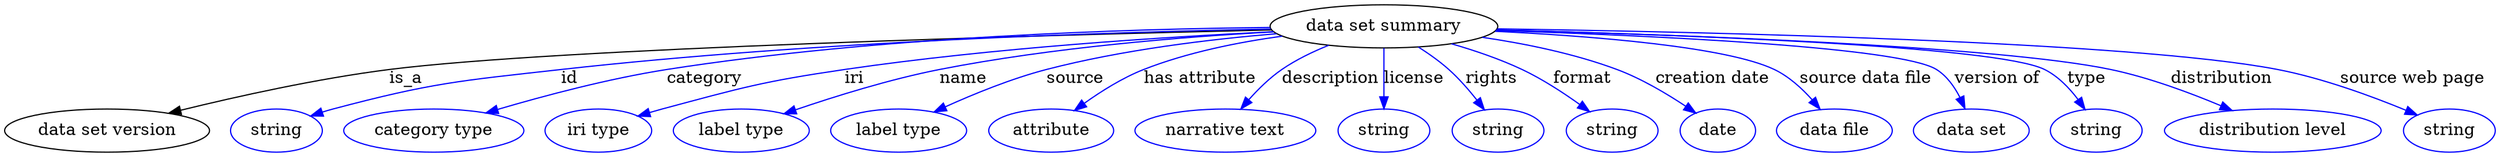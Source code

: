 digraph {
	graph [bb="0,0,1703.2,123"];
	node [label="\N"];
	"data set summary"	 [height=0.5,
		label="data set summary",
		pos="934.64,105",
		width=2.0401];
	"data set version"	 [height=0.5,
		pos="65.644,18",
		width=1.8234];
	"data set summary" -> "data set version"	 [label=is_a,
		lp="271.64,61.5",
		pos="e,108.11,31.768 861.63,102.97 711.91,98.495 374.62,86.76 260.64,69 211.61,61.359 157.05,46.531 118.15,34.825"];
	id	 [color=blue,
		height=0.5,
		label=string,
		pos="179.64,18",
		width=0.84854];
	"data set summary" -> id	 [color=blue,
		label=id,
		lp="387.14,61.5",
		pos="e,203.42,29.735 861.42,103.4 755.26,100.36 552.58,91.866 381.64,69 308.81,59.258 289.58,58.548 219.64,36 217.38,35.27 215.08,34.451 \
212.77,33.575",
		style=solid];
	category	 [color=blue,
		height=0.5,
		label="category type",
		pos="286.64,18",
		width=1.6249];
	"data set summary" -> category	 [color=blue,
		label=category,
		lp="481.14,61.5",
		pos="e,324.44,31.828 862.36,101.45 748.65,95.537 533.19,82.948 457.64,69 415.08,61.141 368.05,46.671 334.1,35.146",
		style=solid];
	iri	 [color=blue,
		height=0.5,
		label="iri type",
		pos="399.64,18",
		width=1.011];
	"data set summary" -> iri	 [color=blue,
		label=iri,
		lp="588.14,61.5",
		pos="e,427.65,29.651 863.26,100.59 791.68,95.495 678.49,85.608 581.64,69 520.34,58.487 504.96,54.708 445.64,36 442.88,35.129 440.05,34.176 \
437.22,33.175",
		style=solid];
	name	 [color=blue,
		height=0.5,
		label="label type",
		pos="499.64,18",
		width=1.2638];
	"data set summary" -> name	 [color=blue,
		label=name,
		lp="663.14,61.5",
		pos="e,531.42,31.099 863.75,100.22 805.22,95.289 720.28,85.879 647.64,69 610.78,60.434 570.23,46.096 540.91,34.8",
		style=solid];
	source	 [color=blue,
		height=0.5,
		label="label type",
		pos="608.64,18",
		width=1.2638];
	"data set summary" -> source	 [color=blue,
		label=source,
		lp="737.64,61.5",
		pos="e,635.22,32.647 866.28,98.238 823.49,92.863 767.58,83.738 719.64,69 693.51,60.965 665.55,48.088 644.23,37.284",
		style=solid];
	"has attribute"	 [color=blue,
		height=0.5,
		label=attribute,
		pos="712.64,18",
		width=1.1193];
	"data set summary" -> "has attribute"	 [color=blue,
		label="has attribute",
		lp="818.14,61.5",
		pos="e,731.27,34.226 871.95,95.48 844.37,89.908 812.08,81.448 784.64,69 768.51,61.68 752.26,50.563 739.29,40.576",
		style=solid];
	description	 [color=blue,
		height=0.5,
		label="narrative text",
		pos="828.64,18",
		width=1.6068];
	"data set summary" -> description	 [color=blue,
		label=description,
		lp="900.14,61.5",
		pos="e,840.45,35.99 899.97,89.017 889.67,83.442 878.72,76.643 869.64,69 861.17,61.867 853.2,52.769 846.59,44.238",
		style=solid];
	license	 [color=blue,
		height=0.5,
		label=string,
		pos="934.64,18",
		width=0.84854];
	"data set summary" -> license	 [color=blue,
		label=license,
		lp="953.64,61.5",
		pos="e,934.64,36.003 934.64,86.974 934.64,75.192 934.64,59.561 934.64,46.158",
		style=solid];
	rights	 [color=blue,
		height=0.5,
		label=string,
		pos="1013.6,18",
		width=0.84854];
	"data set summary" -> rights	 [color=blue,
		label=rights,
		lp="1005.1,61.5",
		pos="e,1002.6,35.305 956.9,87.604 963.55,81.972 970.65,75.495 976.64,69 983.8,61.241 990.82,52.086 996.78,43.69",
		style=solid];
	format	 [color=blue,
		height=0.5,
		label=string,
		pos="1092.6,18",
		width=0.84854];
	"data set summary" -> format	 [color=blue,
		label=format,
		lp="1065.1,61.5",
		pos="e,1075.3,32.995 977.83,90.373 993.03,84.541 1010,77.245 1024.6,69 1039.6,60.6 1055,49.319 1067.3,39.503",
		style=solid];
	"creation date"	 [color=blue,
		height=0.5,
		label=date,
		pos="1168.6,18",
		width=0.75];
	"data set summary" -> "creation date"	 [color=blue,
		label="creation date",
		lp="1151.6,61.5",
		pos="e,1150.6,31.81 996.79,95.223 1025.2,89.541 1058.8,81.067 1087.6,69 1107,60.899 1127,48.388 1142.2,37.785",
		style=solid];
	"source data file"	 [color=blue,
		height=0.5,
		label="data file",
		pos="1253.6,18",
		width=1.1013];
	"data set summary" -> "source data file"	 [color=blue,
		label="source data file",
		lp="1257.6,61.5",
		pos="e,1238.2,34.593 1004.5,99.399 1068.5,93.504 1158.2,83.115 1190.6,69 1205.4,62.589 1219.5,51.74 1230.7,41.693",
		style=solid];
	"version of"	 [color=blue,
		height=0.5,
		label="data set",
		pos="1348.6,18",
		width=1.0471];
	"data set summary" -> "version of"	 [color=blue,
		label="version of",
		lp="1351.1,61.5",
		pos="e,1338.2,35.54 1006.5,100.83 1106.4,94.591 1277.9,82.165 1303.6,69 1314.9,63.222 1324.7,53.303 1332.2,43.739",
		style=solid];
	type	 [color=blue,
		height=0.5,
		label=string,
		pos="1434.6,18",
		width=0.84854];
	"data set summary" -> type	 [color=blue,
		label=type,
		lp="1416.6,61.5",
		pos="e,1422.6,34.9 1007,101.89 1125.1,96.402 1349.4,84.159 1382.6,69 1395.5,63.12 1407.1,52.617 1416,42.665",
		style=solid];
	distribution	 [color=blue,
		height=0.5,
		label="distribution level",
		pos="1553.6,18",
		width=1.9679];
	"data set summary" -> distribution	 [color=blue,
		label=distribution,
		lp="1509.1,61.5",
		pos="e,1522.8,34.345 1007.9,102.63 1126.3,98.32 1354.1,87.838 1432.6,69 1460.7,62.267 1490.6,49.726 1513.6,38.766",
		style=solid];
	"source web page"	 [color=blue,
		height=0.5,
		label=string,
		pos="1672.6,18",
		width=0.84854];
	"data set summary" -> "source web page"	 [color=blue,
		label="source web page",
		lp="1637.1,61.5",
		pos="e,1649.3,30.129 1008,103.38 1147.1,99.868 1444.2,90.096 1544.6,69 1578.5,61.894 1614.9,46.555 1640.2,34.545",
		style=solid];
}
